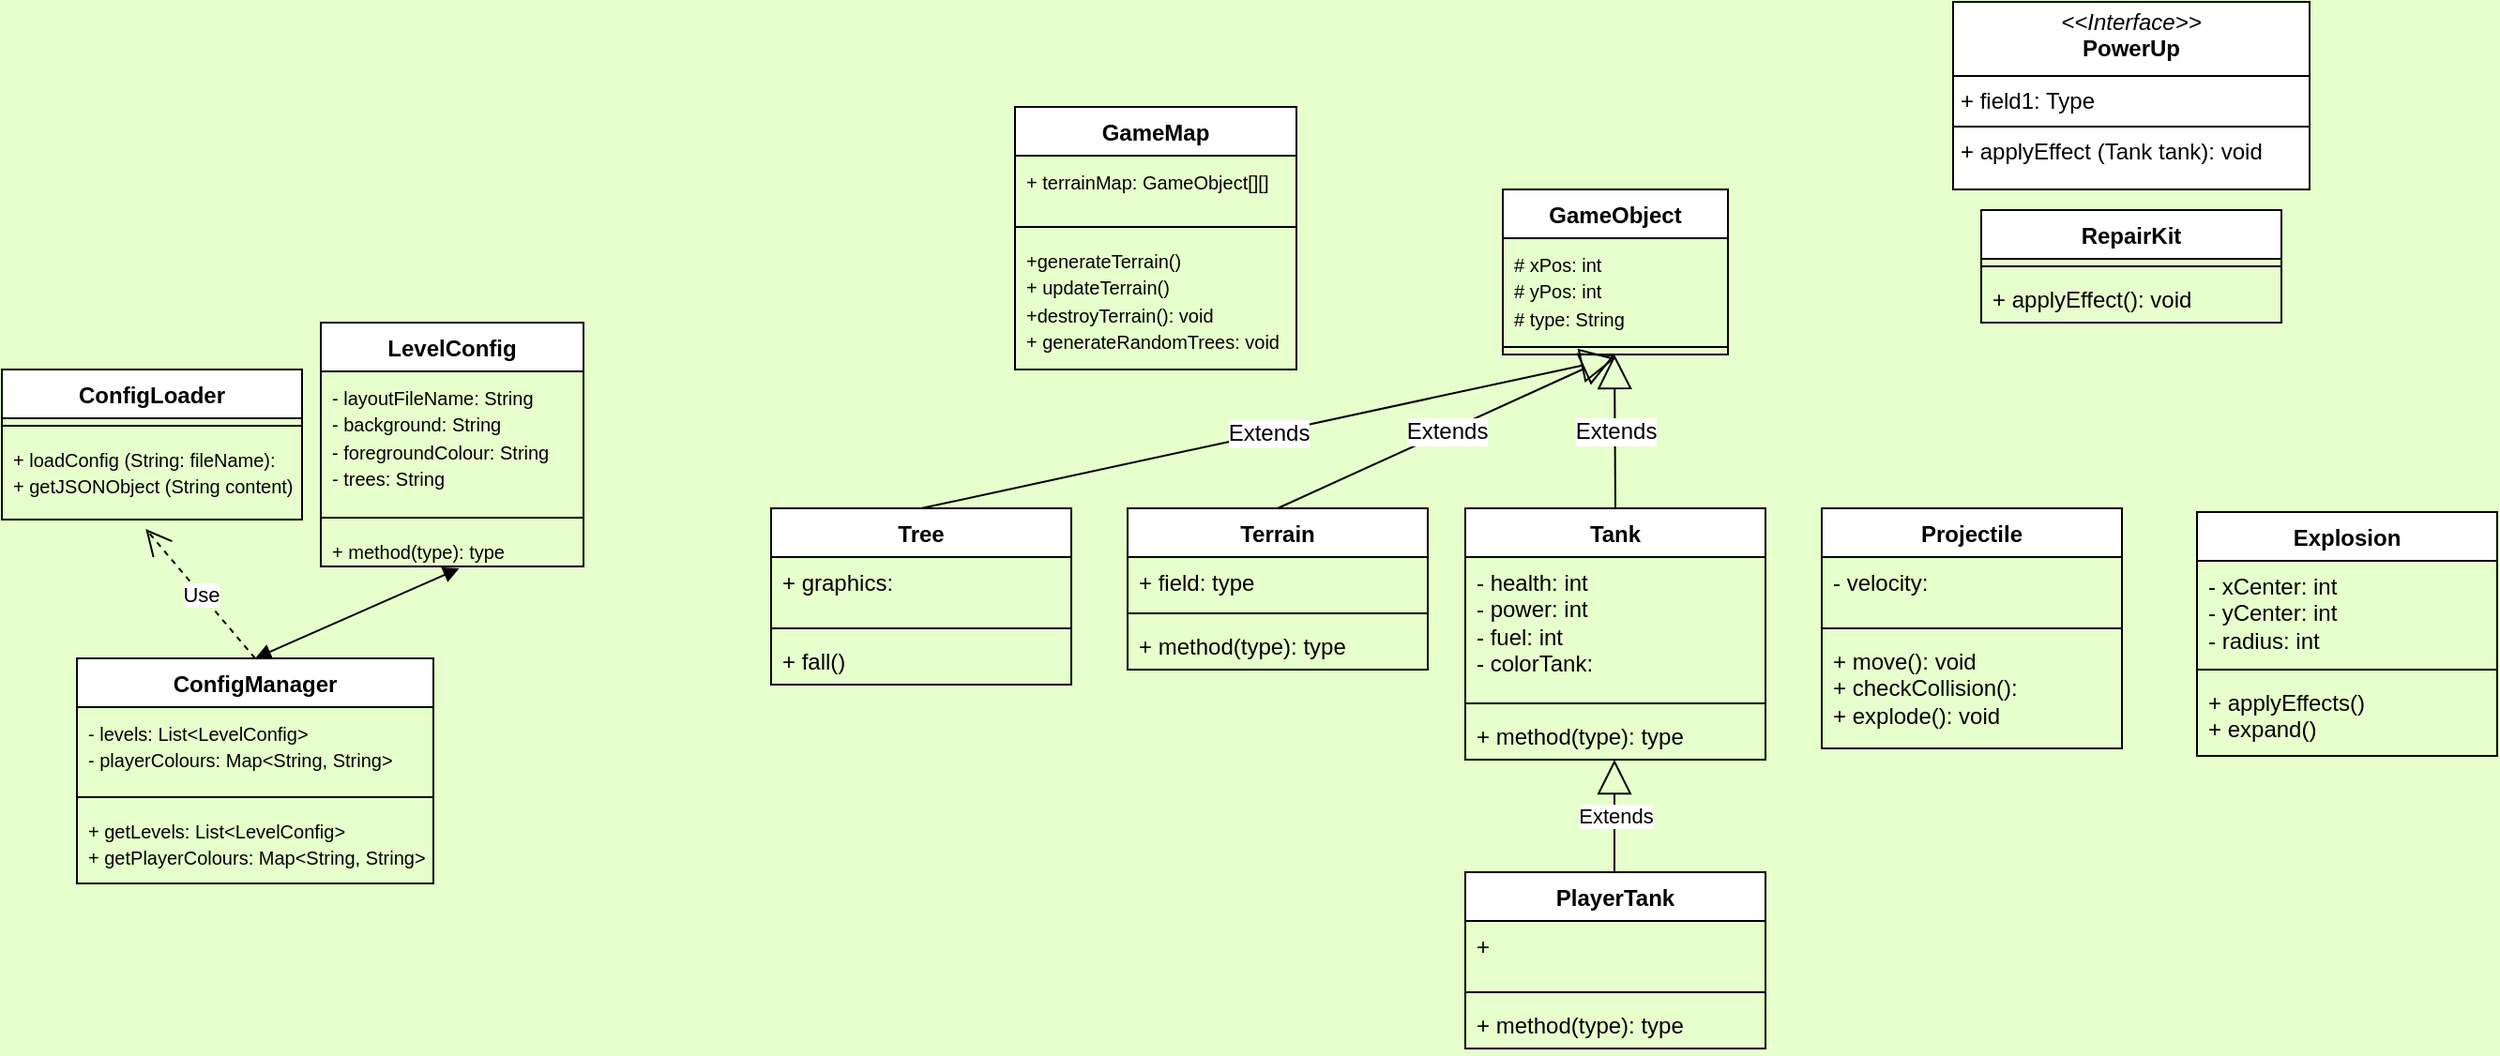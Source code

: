 <mxfile version="24.2.3" type="github">
  <diagram name="Page-1" id="6133507b-19e7-1e82-6fc7-422aa6c4b21f">
    <mxGraphModel dx="2536" dy="912" grid="1" gridSize="10" guides="1" tooltips="1" connect="1" arrows="1" fold="1" page="1" pageScale="1" pageWidth="1100" pageHeight="850" background="#E6FFCC" math="0" shadow="0">
      <root>
        <mxCell id="0" />
        <mxCell id="1" parent="0" />
        <mxCell id="UTHU-1M57-vCMUskgQRw-8" value="PlayerTank" style="swimlane;fontStyle=1;align=center;verticalAlign=top;childLayout=stackLayout;horizontal=1;startSize=26;horizontalStack=0;resizeParent=1;resizeParentMax=0;resizeLast=0;collapsible=1;marginBottom=0;whiteSpace=wrap;html=1;" parent="1" vertex="1">
          <mxGeometry x="660" y="584" width="160" height="94" as="geometry">
            <mxRectangle x="460" y="280" width="100" height="30" as="alternateBounds" />
          </mxGeometry>
        </mxCell>
        <mxCell id="UTHU-1M57-vCMUskgQRw-9" value="&lt;div&gt;+&lt;/div&gt;" style="text;strokeColor=none;fillColor=none;align=left;verticalAlign=top;spacingLeft=4;spacingRight=4;overflow=hidden;rotatable=0;points=[[0,0.5],[1,0.5]];portConstraint=eastwest;whiteSpace=wrap;html=1;" parent="UTHU-1M57-vCMUskgQRw-8" vertex="1">
          <mxGeometry y="26" width="160" height="34" as="geometry" />
        </mxCell>
        <mxCell id="UTHU-1M57-vCMUskgQRw-10" value="" style="line;strokeWidth=1;fillColor=none;align=left;verticalAlign=middle;spacingTop=-1;spacingLeft=3;spacingRight=3;rotatable=0;labelPosition=right;points=[];portConstraint=eastwest;strokeColor=inherit;" parent="UTHU-1M57-vCMUskgQRw-8" vertex="1">
          <mxGeometry y="60" width="160" height="8" as="geometry" />
        </mxCell>
        <mxCell id="UTHU-1M57-vCMUskgQRw-11" value="+ method(type): type" style="text;strokeColor=none;fillColor=none;align=left;verticalAlign=top;spacingLeft=4;spacingRight=4;overflow=hidden;rotatable=0;points=[[0,0.5],[1,0.5]];portConstraint=eastwest;whiteSpace=wrap;html=1;" parent="UTHU-1M57-vCMUskgQRw-8" vertex="1">
          <mxGeometry y="68" width="160" height="26" as="geometry" />
        </mxCell>
        <mxCell id="UTHU-1M57-vCMUskgQRw-25" value="Tank" style="swimlane;fontStyle=1;align=center;verticalAlign=top;childLayout=stackLayout;horizontal=1;startSize=26;horizontalStack=0;resizeParent=1;resizeParentMax=0;resizeLast=0;collapsible=1;marginBottom=0;whiteSpace=wrap;html=1;" parent="1" vertex="1">
          <mxGeometry x="660" y="390" width="160" height="134" as="geometry" />
        </mxCell>
        <mxCell id="UTHU-1M57-vCMUskgQRw-26" value="- health: int&lt;div&gt;- power: int&lt;/div&gt;&lt;div&gt;- fuel: int&lt;/div&gt;&lt;div&gt;&lt;span style=&quot;background-color: initial;&quot;&gt;- colorTank:&lt;/span&gt;&lt;br&gt;&lt;/div&gt;&lt;div&gt;&lt;br&gt;&lt;/div&gt;" style="text;strokeColor=none;fillColor=none;align=left;verticalAlign=top;spacingLeft=4;spacingRight=4;overflow=hidden;rotatable=0;points=[[0,0.5],[1,0.5]];portConstraint=eastwest;whiteSpace=wrap;html=1;" parent="UTHU-1M57-vCMUskgQRw-25" vertex="1">
          <mxGeometry y="26" width="160" height="74" as="geometry" />
        </mxCell>
        <mxCell id="UTHU-1M57-vCMUskgQRw-27" value="" style="line;strokeWidth=1;fillColor=none;align=left;verticalAlign=middle;spacingTop=-1;spacingLeft=3;spacingRight=3;rotatable=0;labelPosition=right;points=[];portConstraint=eastwest;strokeColor=inherit;" parent="UTHU-1M57-vCMUskgQRw-25" vertex="1">
          <mxGeometry y="100" width="160" height="8" as="geometry" />
        </mxCell>
        <mxCell id="UTHU-1M57-vCMUskgQRw-28" value="+ method(type): type" style="text;strokeColor=none;fillColor=none;align=left;verticalAlign=top;spacingLeft=4;spacingRight=4;overflow=hidden;rotatable=0;points=[[0,0.5],[1,0.5]];portConstraint=eastwest;whiteSpace=wrap;html=1;" parent="UTHU-1M57-vCMUskgQRw-25" vertex="1">
          <mxGeometry y="108" width="160" height="26" as="geometry" />
        </mxCell>
        <mxCell id="UTHU-1M57-vCMUskgQRw-30" value="ConfigManager" style="swimlane;fontStyle=1;align=center;verticalAlign=top;childLayout=stackLayout;horizontal=1;startSize=26;horizontalStack=0;resizeParent=1;resizeParentMax=0;resizeLast=0;collapsible=1;marginBottom=0;whiteSpace=wrap;html=1;" parent="1" vertex="1">
          <mxGeometry x="-80" y="470" width="190" height="120" as="geometry" />
        </mxCell>
        <mxCell id="UTHU-1M57-vCMUskgQRw-31" value="&lt;font style=&quot;font-size: 10px;&quot;&gt;- levels: List&amp;lt;LevelConfig&amp;gt;&lt;/font&gt;&lt;div&gt;&lt;font style=&quot;font-size: 10px;&quot;&gt;- playerColours: Map&amp;lt;String, String&amp;gt;&lt;/font&gt;&lt;/div&gt;" style="text;strokeColor=none;fillColor=none;align=left;verticalAlign=top;spacingLeft=4;spacingRight=4;overflow=hidden;rotatable=0;points=[[0,0.5],[1,0.5]];portConstraint=eastwest;whiteSpace=wrap;html=1;" parent="UTHU-1M57-vCMUskgQRw-30" vertex="1">
          <mxGeometry y="26" width="190" height="44" as="geometry" />
        </mxCell>
        <mxCell id="UTHU-1M57-vCMUskgQRw-32" value="" style="line;strokeWidth=1;fillColor=none;align=left;verticalAlign=middle;spacingTop=-1;spacingLeft=3;spacingRight=3;rotatable=0;labelPosition=right;points=[];portConstraint=eastwest;strokeColor=inherit;" parent="UTHU-1M57-vCMUskgQRw-30" vertex="1">
          <mxGeometry y="70" width="190" height="8" as="geometry" />
        </mxCell>
        <mxCell id="UTHU-1M57-vCMUskgQRw-33" value="&lt;font style=&quot;font-size: 10px;&quot;&gt;+ getLevels: List&amp;lt;LevelConfig&amp;gt;&lt;/font&gt;&lt;div&gt;&lt;font style=&quot;font-size: 10px;&quot;&gt;+ getPlayerColours: Map&amp;lt;String, String&amp;gt;&lt;/font&gt;&lt;/div&gt;" style="text;strokeColor=none;fillColor=none;align=left;verticalAlign=top;spacingLeft=4;spacingRight=4;overflow=hidden;rotatable=0;points=[[0,0.5],[1,0.5]];portConstraint=eastwest;whiteSpace=wrap;html=1;" parent="UTHU-1M57-vCMUskgQRw-30" vertex="1">
          <mxGeometry y="78" width="190" height="42" as="geometry" />
        </mxCell>
        <mxCell id="UTHU-1M57-vCMUskgQRw-36" value="LevelConfig" style="swimlane;fontStyle=1;align=center;verticalAlign=top;childLayout=stackLayout;horizontal=1;startSize=26;horizontalStack=0;resizeParent=1;resizeParentMax=0;resizeLast=0;collapsible=1;marginBottom=0;whiteSpace=wrap;html=1;" parent="1" vertex="1">
          <mxGeometry x="50" y="291" width="140" height="130" as="geometry" />
        </mxCell>
        <mxCell id="UTHU-1M57-vCMUskgQRw-37" value="&lt;font style=&quot;font-size: 10px;&quot;&gt;- layoutFileName:&amp;nbsp;&lt;/font&gt;&lt;span style=&quot;font-size: 10px;&quot;&gt;String&lt;/span&gt;&lt;div&gt;&lt;span style=&quot;background-color: initial;&quot;&gt;&lt;font style=&quot;font-size: 10px;&quot;&gt;- background:&amp;nbsp;&lt;/font&gt;&lt;/span&gt;&lt;span style=&quot;font-size: 10px;&quot;&gt;String&amp;nbsp;&lt;/span&gt;&lt;div&gt;&lt;font style=&quot;font-size: 10px;&quot;&gt;- foregroundColour:&amp;nbsp;&lt;/font&gt;&lt;span style=&quot;font-size: 10px; background-color: initial;&quot;&gt;String&lt;/span&gt;&lt;/div&gt;&lt;div&gt;&lt;font style=&quot;font-size: 10px;&quot;&gt;- trees:&amp;nbsp;&lt;/font&gt;&lt;span style=&quot;font-size: 10px; background-color: initial;&quot;&gt;String&lt;/span&gt;&lt;/div&gt;&lt;/div&gt;" style="text;strokeColor=none;fillColor=none;align=left;verticalAlign=top;spacingLeft=4;spacingRight=4;overflow=hidden;rotatable=0;points=[[0,0.5],[1,0.5]];portConstraint=eastwest;whiteSpace=wrap;html=1;" parent="UTHU-1M57-vCMUskgQRw-36" vertex="1">
          <mxGeometry y="26" width="140" height="74" as="geometry" />
        </mxCell>
        <mxCell id="UTHU-1M57-vCMUskgQRw-38" value="" style="line;strokeWidth=1;fillColor=none;align=left;verticalAlign=middle;spacingTop=-1;spacingLeft=3;spacingRight=3;rotatable=0;labelPosition=right;points=[];portConstraint=eastwest;strokeColor=inherit;" parent="UTHU-1M57-vCMUskgQRw-36" vertex="1">
          <mxGeometry y="100" width="140" height="8" as="geometry" />
        </mxCell>
        <mxCell id="UTHU-1M57-vCMUskgQRw-39" value="&lt;font style=&quot;font-size: 10px;&quot;&gt;+ method(type): type&lt;/font&gt;" style="text;strokeColor=none;fillColor=none;align=left;verticalAlign=top;spacingLeft=4;spacingRight=4;overflow=hidden;rotatable=0;points=[[0,0.5],[1,0.5]];portConstraint=eastwest;whiteSpace=wrap;html=1;" parent="UTHU-1M57-vCMUskgQRw-36" vertex="1">
          <mxGeometry y="108" width="140" height="22" as="geometry" />
        </mxCell>
        <mxCell id="UTHU-1M57-vCMUskgQRw-44" value="Projectile" style="swimlane;fontStyle=1;align=center;verticalAlign=top;childLayout=stackLayout;horizontal=1;startSize=26;horizontalStack=0;resizeParent=1;resizeParentMax=0;resizeLast=0;collapsible=1;marginBottom=0;whiteSpace=wrap;html=1;" parent="1" vertex="1">
          <mxGeometry x="850" y="390" width="160" height="128" as="geometry" />
        </mxCell>
        <mxCell id="UTHU-1M57-vCMUskgQRw-45" value="&lt;div&gt;&lt;span style=&quot;background-color: initial;&quot;&gt;- velocity:&lt;/span&gt;&lt;br&gt;&lt;/div&gt;&lt;div&gt;&lt;br&gt;&lt;/div&gt;" style="text;strokeColor=none;fillColor=none;align=left;verticalAlign=top;spacingLeft=4;spacingRight=4;overflow=hidden;rotatable=0;points=[[0,0.5],[1,0.5]];portConstraint=eastwest;whiteSpace=wrap;html=1;" parent="UTHU-1M57-vCMUskgQRw-44" vertex="1">
          <mxGeometry y="26" width="160" height="34" as="geometry" />
        </mxCell>
        <mxCell id="UTHU-1M57-vCMUskgQRw-46" value="" style="line;strokeWidth=1;fillColor=none;align=left;verticalAlign=middle;spacingTop=-1;spacingLeft=3;spacingRight=3;rotatable=0;labelPosition=right;points=[];portConstraint=eastwest;strokeColor=inherit;" parent="UTHU-1M57-vCMUskgQRw-44" vertex="1">
          <mxGeometry y="60" width="160" height="8" as="geometry" />
        </mxCell>
        <mxCell id="UTHU-1M57-vCMUskgQRw-47" value="+ move(): void&lt;div&gt;+ checkCollision():&lt;/div&gt;&lt;div&gt;+ explode(): void&lt;/div&gt;" style="text;strokeColor=none;fillColor=none;align=left;verticalAlign=top;spacingLeft=4;spacingRight=4;overflow=hidden;rotatable=0;points=[[0,0.5],[1,0.5]];portConstraint=eastwest;whiteSpace=wrap;html=1;" parent="UTHU-1M57-vCMUskgQRw-44" vertex="1">
          <mxGeometry y="68" width="160" height="60" as="geometry" />
        </mxCell>
        <mxCell id="UTHU-1M57-vCMUskgQRw-48" value="GameMap" style="swimlane;fontStyle=1;align=center;verticalAlign=top;childLayout=stackLayout;horizontal=1;startSize=26;horizontalStack=0;resizeParent=1;resizeParentMax=0;resizeLast=0;collapsible=1;marginBottom=0;whiteSpace=wrap;html=1;" parent="1" vertex="1">
          <mxGeometry x="420" y="176" width="150" height="140" as="geometry" />
        </mxCell>
        <mxCell id="UTHU-1M57-vCMUskgQRw-49" value="&lt;font style=&quot;font-size: 10px;&quot;&gt;+ terrainMap: GameObject[][]&lt;/font&gt;" style="text;strokeColor=none;fillColor=none;align=left;verticalAlign=top;spacingLeft=4;spacingRight=4;overflow=hidden;rotatable=0;points=[[0,0.5],[1,0.5]];portConstraint=eastwest;whiteSpace=wrap;html=1;" parent="UTHU-1M57-vCMUskgQRw-48" vertex="1">
          <mxGeometry y="26" width="150" height="34" as="geometry" />
        </mxCell>
        <mxCell id="UTHU-1M57-vCMUskgQRw-50" value="" style="line;strokeWidth=1;fillColor=none;align=left;verticalAlign=middle;spacingTop=-1;spacingLeft=3;spacingRight=3;rotatable=0;labelPosition=right;points=[];portConstraint=eastwest;strokeColor=inherit;" parent="UTHU-1M57-vCMUskgQRw-48" vertex="1">
          <mxGeometry y="60" width="150" height="8" as="geometry" />
        </mxCell>
        <mxCell id="UTHU-1M57-vCMUskgQRw-51" value="&lt;font style=&quot;font-size: 10px;&quot;&gt;+generateTerrain()&lt;/font&gt;&lt;div&gt;&lt;font style=&quot;font-size: 10px;&quot;&gt;+ updateTerrain()&amp;nbsp;&lt;/font&gt;&lt;div&gt;&lt;font style=&quot;font-size: 10px;&quot;&gt;+destroyTerrain(): void&lt;/font&gt;&lt;div&gt;&lt;font style=&quot;font-size: 10px;&quot;&gt;+ generateRandomTrees: void&lt;/font&gt;&lt;/div&gt;&lt;/div&gt;&lt;/div&gt;" style="text;strokeColor=none;fillColor=none;align=left;verticalAlign=top;spacingLeft=4;spacingRight=4;overflow=hidden;rotatable=0;points=[[0,0.5],[1,0.5]];portConstraint=eastwest;whiteSpace=wrap;html=1;" parent="UTHU-1M57-vCMUskgQRw-48" vertex="1">
          <mxGeometry y="68" width="150" height="72" as="geometry" />
        </mxCell>
        <mxCell id="UTHU-1M57-vCMUskgQRw-52" value="&lt;p style=&quot;margin:0px;margin-top:4px;text-align:center;&quot;&gt;&lt;i&gt;&amp;lt;&amp;lt;Interface&amp;gt;&amp;gt;&lt;/i&gt;&lt;br&gt;&lt;b&gt;PowerUp&lt;/b&gt;&lt;/p&gt;&lt;hr size=&quot;1&quot; style=&quot;border-style:solid;&quot;&gt;&lt;p style=&quot;margin:0px;margin-left:4px;&quot;&gt;+ field1: Type&lt;br&gt;&lt;/p&gt;&lt;hr size=&quot;1&quot; style=&quot;border-style:solid;&quot;&gt;&lt;p style=&quot;margin:0px;margin-left:4px;&quot;&gt;+ applyEffect (Tank tank): void&lt;/p&gt;" style="verticalAlign=top;align=left;overflow=fill;html=1;whiteSpace=wrap;" parent="1" vertex="1">
          <mxGeometry x="920" y="120" width="190" height="100" as="geometry" />
        </mxCell>
        <mxCell id="UTHU-1M57-vCMUskgQRw-55" value="RepairKit" style="swimlane;fontStyle=1;align=center;verticalAlign=top;childLayout=stackLayout;horizontal=1;startSize=26;horizontalStack=0;resizeParent=1;resizeParentMax=0;resizeLast=0;collapsible=1;marginBottom=0;whiteSpace=wrap;html=1;" parent="1" vertex="1">
          <mxGeometry x="935" y="231" width="160" height="60" as="geometry" />
        </mxCell>
        <mxCell id="UTHU-1M57-vCMUskgQRw-57" value="" style="line;strokeWidth=1;fillColor=none;align=left;verticalAlign=middle;spacingTop=-1;spacingLeft=3;spacingRight=3;rotatable=0;labelPosition=right;points=[];portConstraint=eastwest;strokeColor=inherit;" parent="UTHU-1M57-vCMUskgQRw-55" vertex="1">
          <mxGeometry y="26" width="160" height="8" as="geometry" />
        </mxCell>
        <mxCell id="UTHU-1M57-vCMUskgQRw-58" value="+ applyEffect(): void" style="text;strokeColor=none;fillColor=none;align=left;verticalAlign=top;spacingLeft=4;spacingRight=4;overflow=hidden;rotatable=0;points=[[0,0.5],[1,0.5]];portConstraint=eastwest;whiteSpace=wrap;html=1;" parent="UTHU-1M57-vCMUskgQRw-55" vertex="1">
          <mxGeometry y="34" width="160" height="26" as="geometry" />
        </mxCell>
        <mxCell id="vv2smBv1t-94EoNuKPWK-1" value="ConfigLoader" style="swimlane;fontStyle=1;align=center;verticalAlign=top;childLayout=stackLayout;horizontal=1;startSize=26;horizontalStack=0;resizeParent=1;resizeParentMax=0;resizeLast=0;collapsible=1;marginBottom=0;whiteSpace=wrap;html=1;" parent="1" vertex="1">
          <mxGeometry x="-120" y="316" width="160" height="80" as="geometry" />
        </mxCell>
        <mxCell id="vv2smBv1t-94EoNuKPWK-3" value="" style="line;strokeWidth=1;fillColor=none;align=left;verticalAlign=middle;spacingTop=-1;spacingLeft=3;spacingRight=3;rotatable=0;labelPosition=right;points=[];portConstraint=eastwest;strokeColor=inherit;" parent="vv2smBv1t-94EoNuKPWK-1" vertex="1">
          <mxGeometry y="26" width="160" height="8" as="geometry" />
        </mxCell>
        <mxCell id="vv2smBv1t-94EoNuKPWK-4" value="&lt;font style=&quot;font-size: 10px;&quot;&gt;+ loadConfig (String: fileName):&lt;/font&gt;&lt;div&gt;&lt;font style=&quot;font-size: 10px;&quot;&gt;+ getJSONObject (String content)&lt;/font&gt;&lt;/div&gt;" style="text;strokeColor=none;fillColor=none;align=left;verticalAlign=top;spacingLeft=4;spacingRight=4;overflow=hidden;rotatable=0;points=[[0,0.5],[1,0.5]];portConstraint=eastwest;whiteSpace=wrap;html=1;" parent="vv2smBv1t-94EoNuKPWK-1" vertex="1">
          <mxGeometry y="34" width="160" height="46" as="geometry" />
        </mxCell>
        <mxCell id="vv2smBv1t-94EoNuKPWK-6" value="Use" style="endArrow=open;endSize=12;dashed=1;html=1;rounded=0;exitX=0.5;exitY=0;exitDx=0;exitDy=0;entryX=0.479;entryY=1.109;entryDx=0;entryDy=0;entryPerimeter=0;" parent="1" source="UTHU-1M57-vCMUskgQRw-30" target="vv2smBv1t-94EoNuKPWK-4" edge="1">
          <mxGeometry width="160" relative="1" as="geometry">
            <mxPoint x="50" y="436" as="sourcePoint" />
            <mxPoint x="20" y="356" as="targetPoint" />
          </mxGeometry>
        </mxCell>
        <mxCell id="vv2smBv1t-94EoNuKPWK-7" value="" style="endArrow=block;startArrow=block;endFill=1;startFill=1;html=1;rounded=0;exitX=0.5;exitY=0;exitDx=0;exitDy=0;entryX=0.527;entryY=1.045;entryDx=0;entryDy=0;entryPerimeter=0;" parent="1" source="UTHU-1M57-vCMUskgQRw-30" target="UTHU-1M57-vCMUskgQRw-39" edge="1">
          <mxGeometry width="160" relative="1" as="geometry">
            <mxPoint x="50" y="426" as="sourcePoint" />
            <mxPoint x="170" y="426" as="targetPoint" />
          </mxGeometry>
        </mxCell>
        <mxCell id="vv2smBv1t-94EoNuKPWK-8" value="Tree" style="swimlane;fontStyle=1;align=center;verticalAlign=top;childLayout=stackLayout;horizontal=1;startSize=26;horizontalStack=0;resizeParent=1;resizeParentMax=0;resizeLast=0;collapsible=1;marginBottom=0;whiteSpace=wrap;html=1;" parent="1" vertex="1">
          <mxGeometry x="290" y="390" width="160" height="94" as="geometry" />
        </mxCell>
        <mxCell id="vv2smBv1t-94EoNuKPWK-9" value="+ graphics:" style="text;strokeColor=none;fillColor=none;align=left;verticalAlign=top;spacingLeft=4;spacingRight=4;overflow=hidden;rotatable=0;points=[[0,0.5],[1,0.5]];portConstraint=eastwest;whiteSpace=wrap;html=1;" parent="vv2smBv1t-94EoNuKPWK-8" vertex="1">
          <mxGeometry y="26" width="160" height="34" as="geometry" />
        </mxCell>
        <mxCell id="vv2smBv1t-94EoNuKPWK-10" value="" style="line;strokeWidth=1;fillColor=none;align=left;verticalAlign=middle;spacingTop=-1;spacingLeft=3;spacingRight=3;rotatable=0;labelPosition=right;points=[];portConstraint=eastwest;strokeColor=inherit;" parent="vv2smBv1t-94EoNuKPWK-8" vertex="1">
          <mxGeometry y="60" width="160" height="8" as="geometry" />
        </mxCell>
        <mxCell id="vv2smBv1t-94EoNuKPWK-11" value="+ fall()" style="text;strokeColor=none;fillColor=none;align=left;verticalAlign=top;spacingLeft=4;spacingRight=4;overflow=hidden;rotatable=0;points=[[0,0.5],[1,0.5]];portConstraint=eastwest;whiteSpace=wrap;html=1;" parent="vv2smBv1t-94EoNuKPWK-8" vertex="1">
          <mxGeometry y="68" width="160" height="26" as="geometry" />
        </mxCell>
        <mxCell id="vv2smBv1t-94EoNuKPWK-13" value="Explosion" style="swimlane;fontStyle=1;align=center;verticalAlign=top;childLayout=stackLayout;horizontal=1;startSize=26;horizontalStack=0;resizeParent=1;resizeParentMax=0;resizeLast=0;collapsible=1;marginBottom=0;whiteSpace=wrap;html=1;" parent="1" vertex="1">
          <mxGeometry x="1050" y="392" width="160" height="130" as="geometry" />
        </mxCell>
        <mxCell id="vv2smBv1t-94EoNuKPWK-14" value="- xCenter: int&lt;div&gt;- yCenter: int&lt;/div&gt;&lt;div&gt;- radius: int&lt;/div&gt;" style="text;strokeColor=none;fillColor=none;align=left;verticalAlign=top;spacingLeft=4;spacingRight=4;overflow=hidden;rotatable=0;points=[[0,0.5],[1,0.5]];portConstraint=eastwest;whiteSpace=wrap;html=1;" parent="vv2smBv1t-94EoNuKPWK-13" vertex="1">
          <mxGeometry y="26" width="160" height="54" as="geometry" />
        </mxCell>
        <mxCell id="vv2smBv1t-94EoNuKPWK-15" value="" style="line;strokeWidth=1;fillColor=none;align=left;verticalAlign=middle;spacingTop=-1;spacingLeft=3;spacingRight=3;rotatable=0;labelPosition=right;points=[];portConstraint=eastwest;strokeColor=inherit;" parent="vv2smBv1t-94EoNuKPWK-13" vertex="1">
          <mxGeometry y="80" width="160" height="8" as="geometry" />
        </mxCell>
        <mxCell id="vv2smBv1t-94EoNuKPWK-16" value="+ applyEffects()&lt;div&gt;+ expand()&lt;/div&gt;" style="text;strokeColor=none;fillColor=none;align=left;verticalAlign=top;spacingLeft=4;spacingRight=4;overflow=hidden;rotatable=0;points=[[0,0.5],[1,0.5]];portConstraint=eastwest;whiteSpace=wrap;html=1;" parent="vv2smBv1t-94EoNuKPWK-13" vertex="1">
          <mxGeometry y="88" width="160" height="42" as="geometry" />
        </mxCell>
        <mxCell id="vv2smBv1t-94EoNuKPWK-17" value="Extends" style="endArrow=block;endSize=16;endFill=0;html=1;rounded=0;" parent="1" edge="1">
          <mxGeometry width="160" relative="1" as="geometry">
            <mxPoint x="739.5" y="584" as="sourcePoint" />
            <mxPoint x="739.5" y="524" as="targetPoint" />
          </mxGeometry>
        </mxCell>
        <mxCell id="vv2smBv1t-94EoNuKPWK-23" value="GameObject" style="swimlane;fontStyle=1;align=center;verticalAlign=top;childLayout=stackLayout;horizontal=1;startSize=26;horizontalStack=0;resizeParent=1;resizeParentMax=0;resizeLast=0;collapsible=1;marginBottom=0;whiteSpace=wrap;html=1;" parent="1" vertex="1">
          <mxGeometry x="680" y="220" width="120" height="88" as="geometry" />
        </mxCell>
        <mxCell id="vv2smBv1t-94EoNuKPWK-24" value="&lt;font style=&quot;font-size: 10px;&quot;&gt;# xPos: int&lt;/font&gt;&lt;div&gt;&lt;font style=&quot;font-size: 10px;&quot;&gt;# yPos: int&lt;/font&gt;&lt;/div&gt;&lt;div&gt;&lt;font style=&quot;font-size: 10px;&quot;&gt;# type: String&lt;/font&gt;&lt;/div&gt;" style="text;strokeColor=none;fillColor=none;align=left;verticalAlign=top;spacingLeft=4;spacingRight=4;overflow=hidden;rotatable=0;points=[[0,0.5],[1,0.5]];portConstraint=eastwest;whiteSpace=wrap;html=1;" parent="vv2smBv1t-94EoNuKPWK-23" vertex="1">
          <mxGeometry y="26" width="120" height="54" as="geometry" />
        </mxCell>
        <mxCell id="vv2smBv1t-94EoNuKPWK-25" value="" style="line;strokeWidth=1;fillColor=none;align=left;verticalAlign=middle;spacingTop=-1;spacingLeft=3;spacingRight=3;rotatable=0;labelPosition=right;points=[];portConstraint=eastwest;strokeColor=inherit;" parent="vv2smBv1t-94EoNuKPWK-23" vertex="1">
          <mxGeometry y="80" width="120" height="8" as="geometry" />
        </mxCell>
        <mxCell id="OTiGFBfn2zHBZvvq7VCK-2" value="Terrain" style="swimlane;fontStyle=1;align=center;verticalAlign=top;childLayout=stackLayout;horizontal=1;startSize=26;horizontalStack=0;resizeParent=1;resizeParentMax=0;resizeLast=0;collapsible=1;marginBottom=0;whiteSpace=wrap;html=1;" vertex="1" parent="1">
          <mxGeometry x="480" y="390" width="160" height="86" as="geometry" />
        </mxCell>
        <mxCell id="OTiGFBfn2zHBZvvq7VCK-3" value="+ field: type" style="text;strokeColor=none;fillColor=none;align=left;verticalAlign=top;spacingLeft=4;spacingRight=4;overflow=hidden;rotatable=0;points=[[0,0.5],[1,0.5]];portConstraint=eastwest;whiteSpace=wrap;html=1;" vertex="1" parent="OTiGFBfn2zHBZvvq7VCK-2">
          <mxGeometry y="26" width="160" height="26" as="geometry" />
        </mxCell>
        <mxCell id="OTiGFBfn2zHBZvvq7VCK-4" value="" style="line;strokeWidth=1;fillColor=none;align=left;verticalAlign=middle;spacingTop=-1;spacingLeft=3;spacingRight=3;rotatable=0;labelPosition=right;points=[];portConstraint=eastwest;strokeColor=inherit;" vertex="1" parent="OTiGFBfn2zHBZvvq7VCK-2">
          <mxGeometry y="52" width="160" height="8" as="geometry" />
        </mxCell>
        <mxCell id="OTiGFBfn2zHBZvvq7VCK-5" value="+ method(type): type" style="text;strokeColor=none;fillColor=none;align=left;verticalAlign=top;spacingLeft=4;spacingRight=4;overflow=hidden;rotatable=0;points=[[0,0.5],[1,0.5]];portConstraint=eastwest;whiteSpace=wrap;html=1;" vertex="1" parent="OTiGFBfn2zHBZvvq7VCK-2">
          <mxGeometry y="60" width="160" height="26" as="geometry" />
        </mxCell>
        <mxCell id="OTiGFBfn2zHBZvvq7VCK-6" value="Extends" style="endArrow=block;endSize=16;endFill=0;html=1;rounded=0;fontSize=12;curved=1;exitX=0.5;exitY=0;exitDx=0;exitDy=0;" edge="1" parent="1" source="UTHU-1M57-vCMUskgQRw-25">
          <mxGeometry width="160" relative="1" as="geometry">
            <mxPoint x="739.5" y="368" as="sourcePoint" />
            <mxPoint x="739.5" y="308" as="targetPoint" />
          </mxGeometry>
        </mxCell>
        <mxCell id="OTiGFBfn2zHBZvvq7VCK-7" value="Extends" style="endArrow=block;endSize=16;endFill=0;html=1;rounded=0;fontSize=12;curved=1;exitX=0.5;exitY=0;exitDx=0;exitDy=0;entryX=0.5;entryY=1;entryDx=0;entryDy=0;" edge="1" parent="1" source="OTiGFBfn2zHBZvvq7VCK-2" target="vv2smBv1t-94EoNuKPWK-23">
          <mxGeometry width="160" relative="1" as="geometry">
            <mxPoint x="640.0" y="330.834" as="sourcePoint" />
            <mxPoint x="550.36" y="381.17" as="targetPoint" />
          </mxGeometry>
        </mxCell>
        <mxCell id="OTiGFBfn2zHBZvvq7VCK-8" value="Extends" style="endArrow=block;endSize=16;endFill=0;html=1;rounded=0;fontSize=12;curved=1;exitX=0.5;exitY=0;exitDx=0;exitDy=0;" edge="1" parent="1" source="vv2smBv1t-94EoNuKPWK-8">
          <mxGeometry width="160" relative="1" as="geometry">
            <mxPoint x="360" y="370" as="sourcePoint" />
            <mxPoint x="740" y="310" as="targetPoint" />
          </mxGeometry>
        </mxCell>
        <mxCell id="OTiGFBfn2zHBZvvq7VCK-9" style="edgeStyle=none;curved=1;rounded=0;orthogonalLoop=1;jettySize=auto;html=1;exitX=0.5;exitY=0;exitDx=0;exitDy=0;fontSize=12;startSize=8;endSize=8;" edge="1" parent="1" source="UTHU-1M57-vCMUskgQRw-44" target="UTHU-1M57-vCMUskgQRw-44">
          <mxGeometry relative="1" as="geometry" />
        </mxCell>
      </root>
    </mxGraphModel>
  </diagram>
</mxfile>
